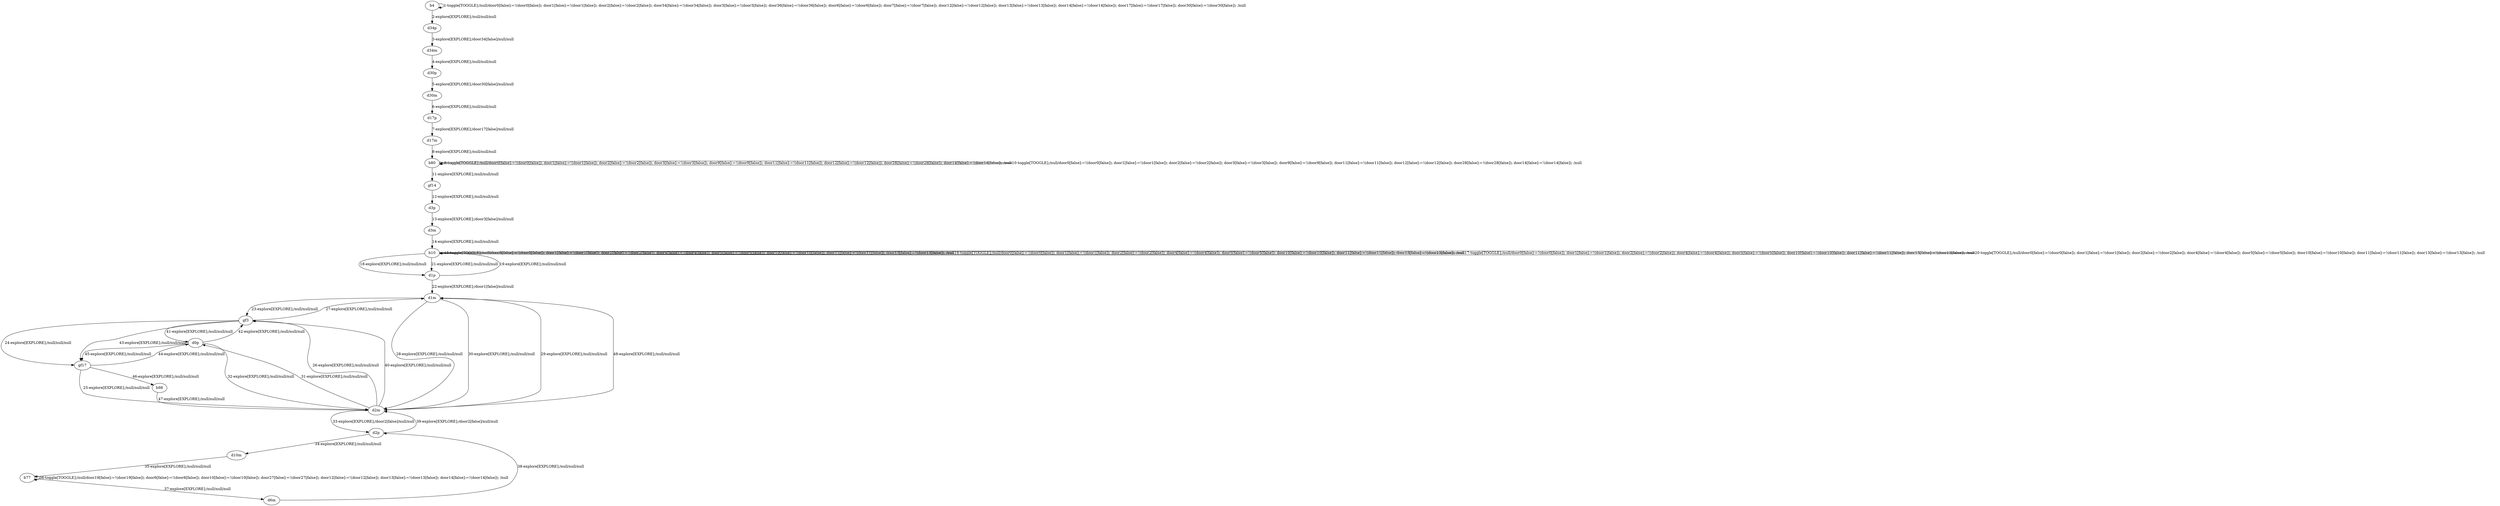 # Total number of goals covered by this test: 1
# d0p --> gf17

digraph g {
"b4" -> "b4" [label = "1-toggle[TOGGLE];/null/door0[false]:=!(door0[false]); door1[false]:=!(door1[false]); door2[false]:=!(door2[false]); door34[false]:=!(door34[false]); door3[false]:=!(door3[false]); door36[false]:=!(door36[false]); door6[false]:=!(door6[false]); door7[false]:=!(door7[false]); door12[false]:=!(door12[false]); door13[false]:=!(door13[false]); door14[false]:=!(door14[false]); door17[false]:=!(door17[false]); door30[false]:=!(door30[false]); /null"];
"b4" -> "d34p" [label = "2-explore[EXPLORE];/null/null/null"];
"d34p" -> "d34m" [label = "3-explore[EXPLORE];/door34[false]/null/null"];
"d34m" -> "d30p" [label = "4-explore[EXPLORE];/null/null/null"];
"d30p" -> "d30m" [label = "5-explore[EXPLORE];/door30[false]/null/null"];
"d30m" -> "d17p" [label = "6-explore[EXPLORE];/null/null/null"];
"d17p" -> "d17m" [label = "7-explore[EXPLORE];/door17[false]/null/null"];
"d17m" -> "b80" [label = "8-explore[EXPLORE];/null/null/null"];
"b80" -> "b80" [label = "9-toggle[TOGGLE];/null/door0[false]:=!(door0[false]); door1[false]:=!(door1[false]); door2[false]:=!(door2[false]); door3[false]:=!(door3[false]); door9[false]:=!(door9[false]); door11[false]:=!(door11[false]); door12[false]:=!(door12[false]); door28[false]:=!(door28[false]); door14[false]:=!(door14[false]); /null"];
"b80" -> "b80" [label = "10-toggle[TOGGLE];/null/door0[false]:=!(door0[false]); door1[false]:=!(door1[false]); door2[false]:=!(door2[false]); door3[false]:=!(door3[false]); door9[false]:=!(door9[false]); door11[false]:=!(door11[false]); door12[false]:=!(door12[false]); door28[false]:=!(door28[false]); door14[false]:=!(door14[false]); /null"];
"b80" -> "gf14" [label = "11-explore[EXPLORE];/null/null/null"];
"gf14" -> "d3p" [label = "12-explore[EXPLORE];/null/null/null"];
"d3p" -> "d3m" [label = "13-explore[EXPLORE];/door3[false]/null/null"];
"d3m" -> "b10" [label = "14-explore[EXPLORE];/null/null/null"];
"b10" -> "b10" [label = "15-toggle[TOGGLE];/null/door0[false]:=!(door0[false]); door1[false]:=!(door1[false]); door2[false]:=!(door2[false]); door4[false]:=!(door4[false]); door5[false]:=!(door5[false]); door10[false]:=!(door10[false]); door11[false]:=!(door11[false]); door13[false]:=!(door13[false]); /null"];
"b10" -> "b10" [label = "16-toggle[TOGGLE];/null/door0[false]:=!(door0[false]); door1[false]:=!(door1[false]); door2[false]:=!(door2[false]); door4[false]:=!(door4[false]); door5[false]:=!(door5[false]); door10[false]:=!(door10[false]); door11[false]:=!(door11[false]); door13[false]:=!(door13[false]); /null"];
"b10" -> "b10" [label = "17-toggle[TOGGLE];/null/door0[false]:=!(door0[false]); door1[false]:=!(door1[false]); door2[false]:=!(door2[false]); door4[false]:=!(door4[false]); door5[false]:=!(door5[false]); door10[false]:=!(door10[false]); door11[false]:=!(door11[false]); door13[false]:=!(door13[false]); /null"];
"b10" -> "d1p" [label = "18-explore[EXPLORE];/null/null/null"];
"d1p" -> "b10" [label = "19-explore[EXPLORE];/null/null/null"];
"b10" -> "b10" [label = "20-toggle[TOGGLE];/null/door0[false]:=!(door0[false]); door1[false]:=!(door1[false]); door2[false]:=!(door2[false]); door4[false]:=!(door4[false]); door5[false]:=!(door5[false]); door10[false]:=!(door10[false]); door11[false]:=!(door11[false]); door13[false]:=!(door13[false]); /null"];
"b10" -> "d1p" [label = "21-explore[EXPLORE];/null/null/null"];
"d1p" -> "d1m" [label = "22-explore[EXPLORE];/door1[false]/null/null"];
"d1m" -> "gf3" [label = "23-explore[EXPLORE];/null/null/null"];
"gf3" -> "gf17" [label = "24-explore[EXPLORE];/null/null/null"];
"gf17" -> "d2m" [label = "25-explore[EXPLORE];/null/null/null"];
"d2m" -> "gf3" [label = "26-explore[EXPLORE];/null/null/null"];
"gf3" -> "d1m" [label = "27-explore[EXPLORE];/null/null/null"];
"d1m" -> "d2m" [label = "28-explore[EXPLORE];/null/null/null"];
"d2m" -> "d1m" [label = "29-explore[EXPLORE];/null/null/null"];
"d1m" -> "d2m" [label = "30-explore[EXPLORE];/null/null/null"];
"d2m" -> "d0p" [label = "31-explore[EXPLORE];/null/null/null"];
"d0p" -> "d2m" [label = "32-explore[EXPLORE];/null/null/null"];
"d2m" -> "d2p" [label = "33-explore[EXPLORE];/door2[false]/null/null"];
"d2p" -> "d10m" [label = "34-explore[EXPLORE];/null/null/null"];
"d10m" -> "b77" [label = "35-explore[EXPLORE];/null/null/null"];
"b77" -> "b77" [label = "36-toggle[TOGGLE];/null/door19[false]:=!(door19[false]); door6[false]:=!(door6[false]); door10[false]:=!(door10[false]); door27[false]:=!(door27[false]); door12[false]:=!(door12[false]); door13[false]:=!(door13[false]); door14[false]:=!(door14[false]); /null"];
"b77" -> "d6m" [label = "37-explore[EXPLORE];/null/null/null"];
"d6m" -> "d2p" [label = "38-explore[EXPLORE];/null/null/null"];
"d2p" -> "d2m" [label = "39-explore[EXPLORE];/door2[false]/null/null"];
"d2m" -> "gf3" [label = "40-explore[EXPLORE];/null/null/null"];
"gf3" -> "d0p" [label = "41-explore[EXPLORE];/null/null/null"];
"d0p" -> "gf3" [label = "42-explore[EXPLORE];/null/null/null"];
"gf3" -> "gf17" [label = "43-explore[EXPLORE];/null/null/null"];
"gf17" -> "d0p" [label = "44-explore[EXPLORE];/null/null/null"];
"d0p" -> "gf17" [label = "45-explore[EXPLORE];/null/null/null"];
"gf17" -> "b98" [label = "46-explore[EXPLORE];/null/null/null"];
"b98" -> "d2m" [label = "47-explore[EXPLORE];/null/null/null"];
"d2m" -> "d1m" [label = "48-explore[EXPLORE];/null/null/null"];
}